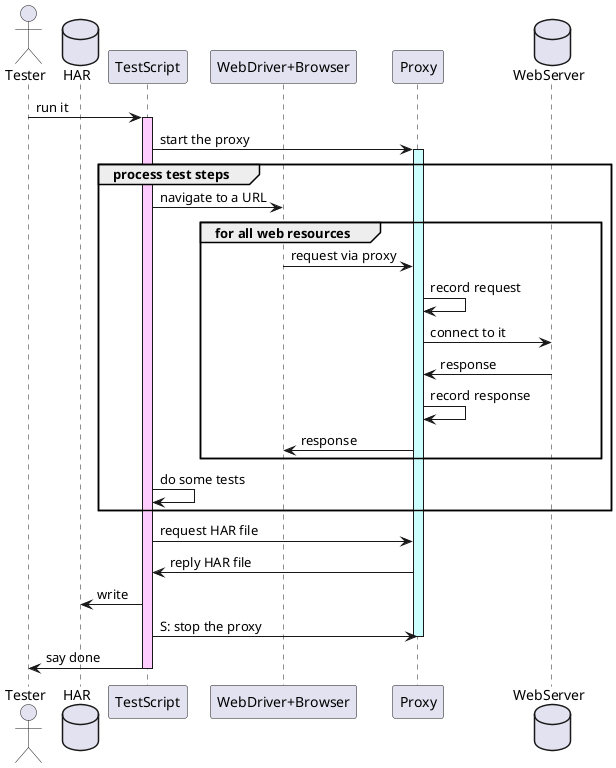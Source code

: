 @startuml sequence
actor       Tester     as tester
database    HAR        as file
participant TestScript as script
participant "WebDriver+Browser" as browser
participant Proxy      as proxy
database    WebServer  as server

tester   -> script     : run it
activate script #FFccFF
script   -> proxy      : start the proxy
activate proxy #ccFFFF
group process test steps
script   -> browser    : navigate to a URL
group for all web resources
browser  -> proxy      : request via proxy
proxy    -> proxy      : record request
proxy    -> server     : connect to it
server   -> proxy      : response
proxy    -> proxy      : record response
proxy    -> browser    : response
end
script   -> script     : do some tests
end
script   -> proxy      : request HAR file
proxy    -> script     : reply HAR file
script   -> file       : write
script   -> proxy      : S: stop the proxy
deactivate proxy
script   -> tester     : say done
deactivate script
@enduml

